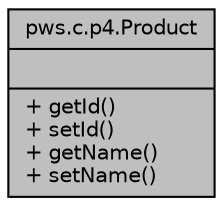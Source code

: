 digraph "pws.c.p4.Product"
{
 // LATEX_PDF_SIZE
  edge [fontname="Helvetica",fontsize="10",labelfontname="Helvetica",labelfontsize="10"];
  node [fontname="Helvetica",fontsize="10",shape=record];
  Node1 [label="{pws.c.p4.Product\n||+ getId()\l+ setId()\l+ getName()\l+ setName()\l}",height=0.2,width=0.4,color="black", fillcolor="grey75", style="filled", fontcolor="black",tooltip=" "];
}
